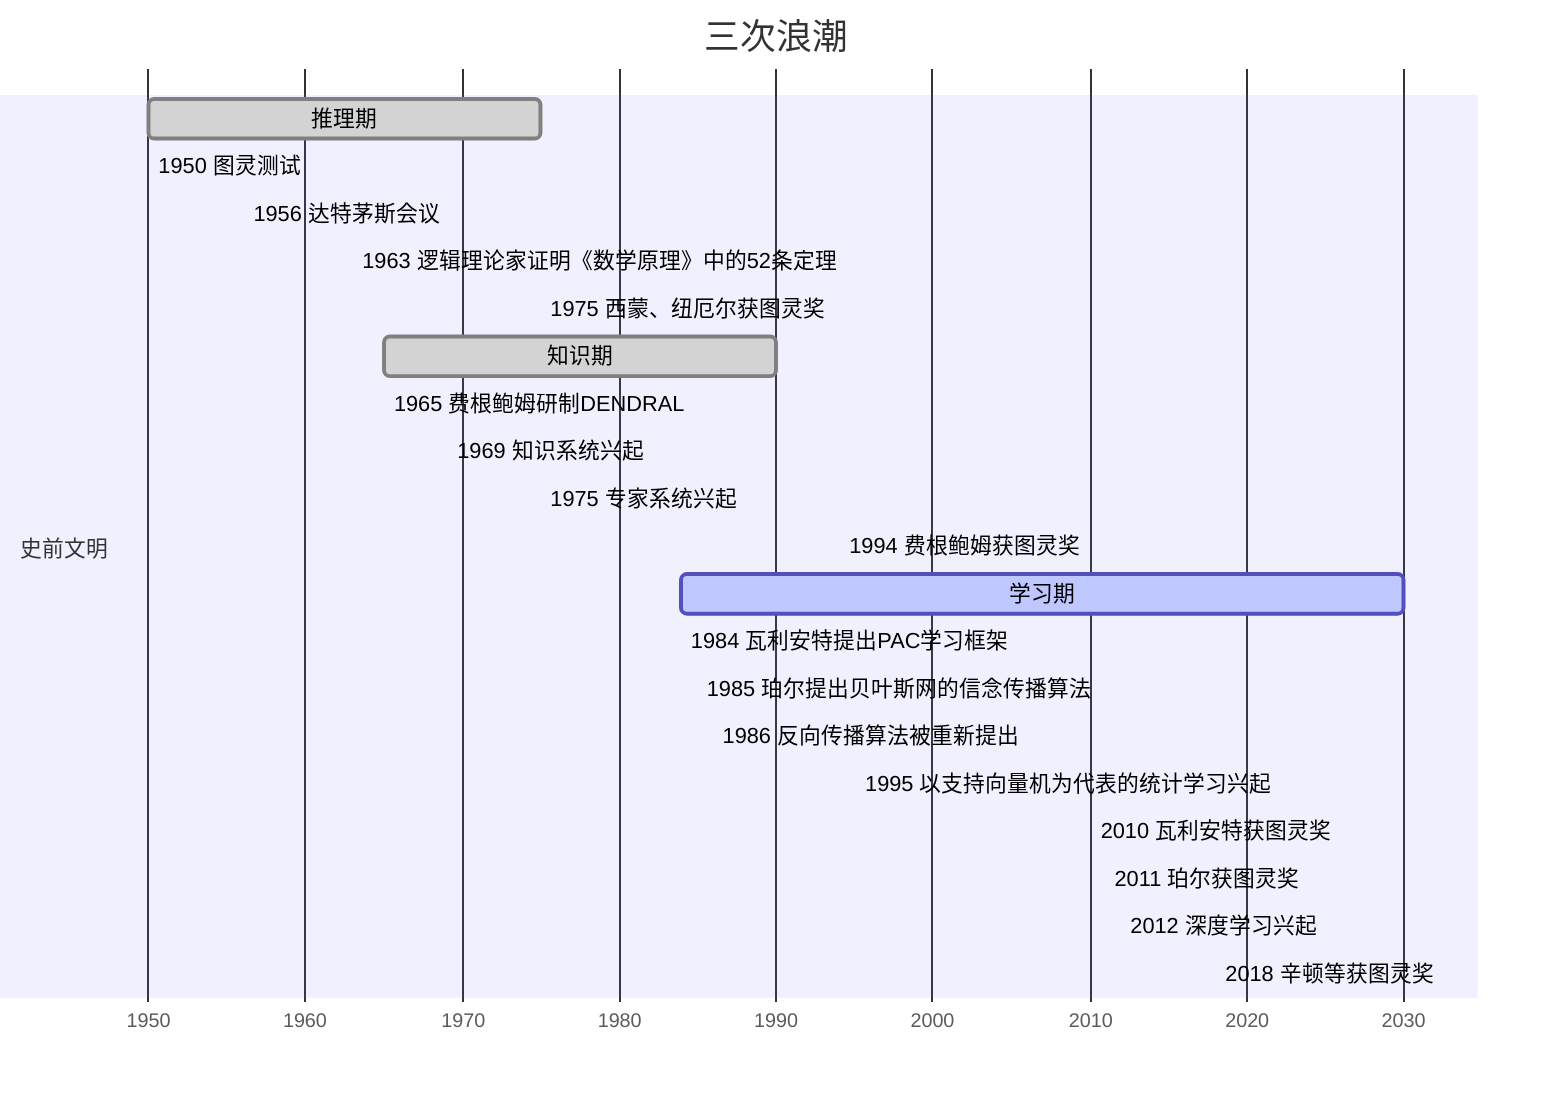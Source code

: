 gantt
todayMarker off
dateFormat YYYY
axisFormat %Y
title 三次浪潮

section 史前文明

推理期: done, 1950, 1975
1950 图灵测试: 1950, milestone
1956 达特茅斯会议: 1956, milestone
1963 逻辑理论家证明《数学原理》中的52条定理: 1963, milestone
1975 西蒙、纽厄尔获图灵奖: 1975, milestone

知识期: done, 1965, 1990
1965 费根鲍姆研制DENDRAL: 1965, milestone
1969 知识系统兴起: 1969, milestone
1975 专家系统兴起: 1975, milestone
1994 费根鲍姆获图灵奖: 1994, milestone

学习期: active, 1984, 2030
1984 瓦利安特提出PAC学习框架: 1984, milestone
1985 珀尔提出贝叶斯网的信念传播算法: 1985, milestone
1986 反向传播算法被重新提出: 1986, milestone
1995 以支持向量机为代表的统计学习兴起: 1995, milestone
2010 瓦利安特获图灵奖: 2010, milestone
2011 珀尔获图灵奖: 2011, milestone
2012 深度学习兴起: 2012, milestone
2018 辛顿等获图灵奖: 2018, milestone